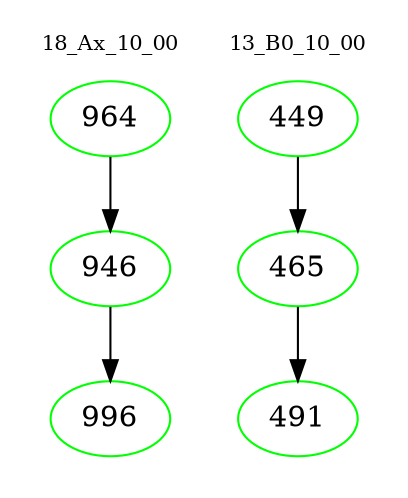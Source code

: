 digraph{
subgraph cluster_0 {
color = white
label = "18_Ax_10_00";
fontsize=10;
T0_964 [label="964", color="green"]
T0_964 -> T0_946 [color="black"]
T0_946 [label="946", color="green"]
T0_946 -> T0_996 [color="black"]
T0_996 [label="996", color="green"]
}
subgraph cluster_1 {
color = white
label = "13_B0_10_00";
fontsize=10;
T1_449 [label="449", color="green"]
T1_449 -> T1_465 [color="black"]
T1_465 [label="465", color="green"]
T1_465 -> T1_491 [color="black"]
T1_491 [label="491", color="green"]
}
}
